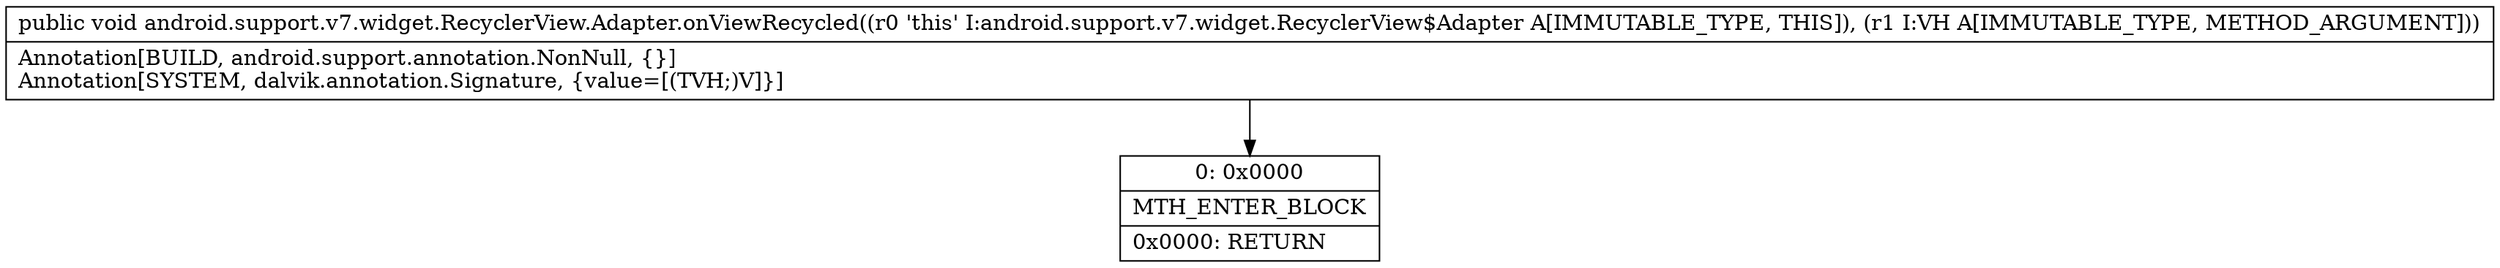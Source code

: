digraph "CFG forandroid.support.v7.widget.RecyclerView.Adapter.onViewRecycled(Landroid\/support\/v7\/widget\/RecyclerView$ViewHolder;)V" {
Node_0 [shape=record,label="{0\:\ 0x0000|MTH_ENTER_BLOCK\l|0x0000: RETURN   \l}"];
MethodNode[shape=record,label="{public void android.support.v7.widget.RecyclerView.Adapter.onViewRecycled((r0 'this' I:android.support.v7.widget.RecyclerView$Adapter A[IMMUTABLE_TYPE, THIS]), (r1 I:VH A[IMMUTABLE_TYPE, METHOD_ARGUMENT]))  | Annotation[BUILD, android.support.annotation.NonNull, \{\}]\lAnnotation[SYSTEM, dalvik.annotation.Signature, \{value=[(TVH;)V]\}]\l}"];
MethodNode -> Node_0;
}

